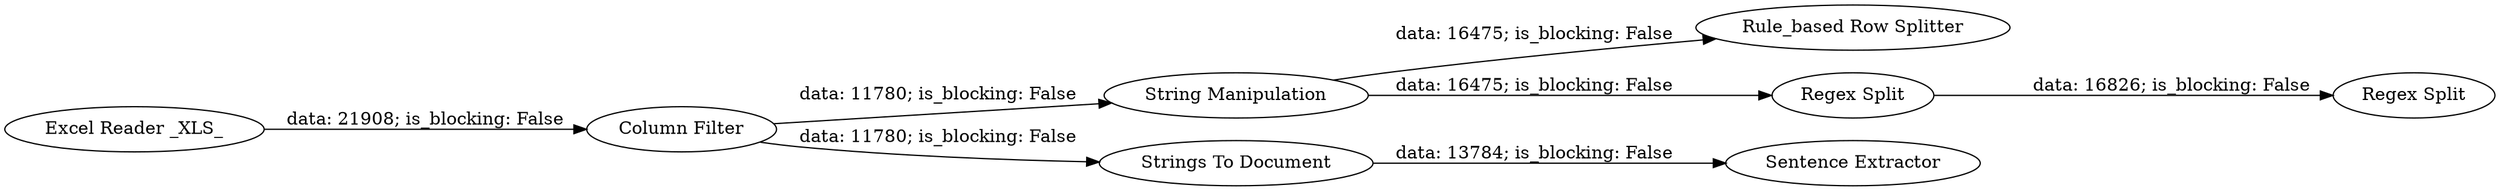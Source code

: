 digraph {
	"-3478288335429289029_27" [label="String Manipulation"]
	"-3478288335429289029_28" [label="Sentence Extractor"]
	"-3478288335429289029_5" [label="Excel Reader _XLS_"]
	"-3478288335429289029_31" [label="Regex Split"]
	"-3478288335429289029_25" [label="Rule_based Row Splitter"]
	"-3478288335429289029_26" [label="Strings To Document"]
	"-3478288335429289029_12" [label="Regex Split"]
	"-3478288335429289029_18" [label="Column Filter"]
	"-3478288335429289029_27" -> "-3478288335429289029_25" [label="data: 16475; is_blocking: False"]
	"-3478288335429289029_18" -> "-3478288335429289029_26" [label="data: 11780; is_blocking: False"]
	"-3478288335429289029_12" -> "-3478288335429289029_31" [label="data: 16826; is_blocking: False"]
	"-3478288335429289029_27" -> "-3478288335429289029_12" [label="data: 16475; is_blocking: False"]
	"-3478288335429289029_18" -> "-3478288335429289029_27" [label="data: 11780; is_blocking: False"]
	"-3478288335429289029_5" -> "-3478288335429289029_18" [label="data: 21908; is_blocking: False"]
	"-3478288335429289029_26" -> "-3478288335429289029_28" [label="data: 13784; is_blocking: False"]
	rankdir=LR
}
